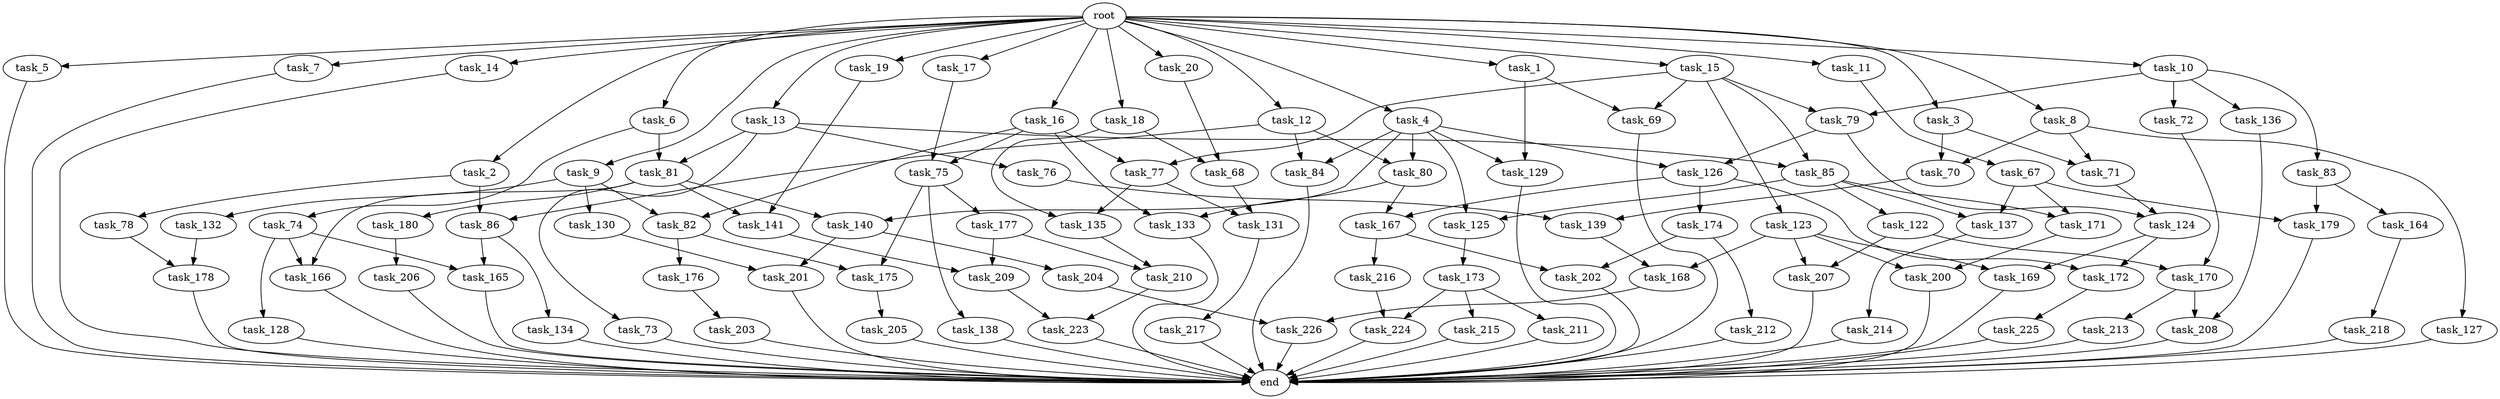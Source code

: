 digraph G {
  root [size="0.000000"];
  task_1 [size="10.240000"];
  task_2 [size="10.240000"];
  task_3 [size="10.240000"];
  task_4 [size="10.240000"];
  task_5 [size="10.240000"];
  task_6 [size="10.240000"];
  task_7 [size="10.240000"];
  task_8 [size="10.240000"];
  task_9 [size="10.240000"];
  task_10 [size="10.240000"];
  task_11 [size="10.240000"];
  task_12 [size="10.240000"];
  task_13 [size="10.240000"];
  task_14 [size="10.240000"];
  task_15 [size="10.240000"];
  task_16 [size="10.240000"];
  task_17 [size="10.240000"];
  task_18 [size="10.240000"];
  task_19 [size="10.240000"];
  task_20 [size="10.240000"];
  task_67 [size="5497558138.880000"];
  task_68 [size="7301444403.200000"];
  task_69 [size="6270652252.160000"];
  task_70 [size="17179869184.000000"];
  task_71 [size="17179869184.000000"];
  task_72 [size="5497558138.880000"];
  task_73 [size="773094113.280000"];
  task_74 [size="6957847019.520000"];
  task_75 [size="14087492730.880001"];
  task_76 [size="773094113.280000"];
  task_77 [size="6270652252.160000"];
  task_78 [size="8589934592.000000"];
  task_79 [size="6270652252.160000"];
  task_80 [size="8933531975.680000"];
  task_81 [size="7730941132.800000"];
  task_82 [size="6270652252.160000"];
  task_83 [size="5497558138.880000"];
  task_84 [size="8933531975.680000"];
  task_85 [size="1546188226.560000"];
  task_86 [size="8933531975.680000"];
  task_122 [size="6957847019.520000"];
  task_123 [size="773094113.280000"];
  task_124 [size="1116691496.960000"];
  task_125 [size="15547781611.520000"];
  task_126 [size="8933531975.680000"];
  task_127 [size="8589934592.000000"];
  task_128 [size="5497558138.880000"];
  task_129 [size="14087492730.880001"];
  task_130 [size="773094113.280000"];
  task_131 [size="6871947673.600000"];
  task_132 [size="773094113.280000"];
  task_133 [size="6871947673.600000"];
  task_134 [size="1374389534.720000"];
  task_135 [size="4466765987.840000"];
  task_136 [size="5497558138.880000"];
  task_137 [size="8332236554.240000"];
  task_138 [size="4209067950.080000"];
  task_139 [size="1546188226.560000"];
  task_140 [size="14087492730.880001"];
  task_141 [size="14087492730.880001"];
  task_164 [size="8589934592.000000"];
  task_165 [size="6871947673.600000"];
  task_166 [size="10995116277.760000"];
  task_167 [size="9964324126.719999"];
  task_168 [size="8418135900.160000"];
  task_169 [size="8418135900.160000"];
  task_170 [size="12455405158.400000"];
  task_171 [size="8332236554.240000"];
  task_172 [size="12799002542.080000"];
  task_173 [size="6957847019.520000"];
  task_174 [size="8589934592.000000"];
  task_175 [size="6356551598.080000"];
  task_176 [size="2147483648.000000"];
  task_177 [size="4209067950.080000"];
  task_178 [size="9964324126.719999"];
  task_179 [size="9964324126.719999"];
  task_180 [size="5497558138.880000"];
  task_200 [size="4552665333.760000"];
  task_201 [size="6356551598.080000"];
  task_202 [size="6270652252.160000"];
  task_203 [size="2147483648.000000"];
  task_204 [size="4209067950.080000"];
  task_205 [size="8589934592.000000"];
  task_206 [size="1374389534.720000"];
  task_207 [size="9706626088.960001"];
  task_208 [size="2920577761.280000"];
  task_209 [size="7645041786.880000"];
  task_210 [size="7645041786.880000"];
  task_211 [size="8589934592.000000"];
  task_212 [size="773094113.280000"];
  task_213 [size="2147483648.000000"];
  task_214 [size="2147483648.000000"];
  task_215 [size="8589934592.000000"];
  task_216 [size="5497558138.880000"];
  task_217 [size="773094113.280000"];
  task_218 [size="343597383.680000"];
  task_223 [size="2920577761.280000"];
  task_224 [size="15547781611.520000"];
  task_225 [size="4209067950.080000"];
  task_226 [size="8933531975.680000"];
  end [size="0.000000"];

  root -> task_1 [size="1.000000"];
  root -> task_2 [size="1.000000"];
  root -> task_3 [size="1.000000"];
  root -> task_4 [size="1.000000"];
  root -> task_5 [size="1.000000"];
  root -> task_6 [size="1.000000"];
  root -> task_7 [size="1.000000"];
  root -> task_8 [size="1.000000"];
  root -> task_9 [size="1.000000"];
  root -> task_10 [size="1.000000"];
  root -> task_11 [size="1.000000"];
  root -> task_12 [size="1.000000"];
  root -> task_13 [size="1.000000"];
  root -> task_14 [size="1.000000"];
  root -> task_15 [size="1.000000"];
  root -> task_16 [size="1.000000"];
  root -> task_17 [size="1.000000"];
  root -> task_18 [size="1.000000"];
  root -> task_19 [size="1.000000"];
  root -> task_20 [size="1.000000"];
  task_1 -> task_69 [size="536870912.000000"];
  task_1 -> task_129 [size="536870912.000000"];
  task_2 -> task_78 [size="838860800.000000"];
  task_2 -> task_86 [size="838860800.000000"];
  task_3 -> task_70 [size="838860800.000000"];
  task_3 -> task_71 [size="838860800.000000"];
  task_4 -> task_80 [size="838860800.000000"];
  task_4 -> task_84 [size="838860800.000000"];
  task_4 -> task_125 [size="838860800.000000"];
  task_4 -> task_126 [size="838860800.000000"];
  task_4 -> task_129 [size="838860800.000000"];
  task_4 -> task_140 [size="838860800.000000"];
  task_5 -> end [size="1.000000"];
  task_6 -> task_74 [size="679477248.000000"];
  task_6 -> task_81 [size="679477248.000000"];
  task_7 -> end [size="1.000000"];
  task_8 -> task_70 [size="838860800.000000"];
  task_8 -> task_71 [size="838860800.000000"];
  task_8 -> task_127 [size="838860800.000000"];
  task_9 -> task_82 [size="75497472.000000"];
  task_9 -> task_130 [size="75497472.000000"];
  task_9 -> task_132 [size="75497472.000000"];
  task_10 -> task_72 [size="536870912.000000"];
  task_10 -> task_79 [size="536870912.000000"];
  task_10 -> task_83 [size="536870912.000000"];
  task_10 -> task_136 [size="536870912.000000"];
  task_11 -> task_67 [size="536870912.000000"];
  task_12 -> task_80 [size="33554432.000000"];
  task_12 -> task_84 [size="33554432.000000"];
  task_12 -> task_86 [size="33554432.000000"];
  task_13 -> task_73 [size="75497472.000000"];
  task_13 -> task_76 [size="75497472.000000"];
  task_13 -> task_81 [size="75497472.000000"];
  task_13 -> task_85 [size="75497472.000000"];
  task_14 -> end [size="1.000000"];
  task_15 -> task_69 [size="75497472.000000"];
  task_15 -> task_77 [size="75497472.000000"];
  task_15 -> task_79 [size="75497472.000000"];
  task_15 -> task_85 [size="75497472.000000"];
  task_15 -> task_123 [size="75497472.000000"];
  task_16 -> task_75 [size="536870912.000000"];
  task_16 -> task_77 [size="536870912.000000"];
  task_16 -> task_82 [size="536870912.000000"];
  task_16 -> task_133 [size="536870912.000000"];
  task_17 -> task_75 [size="838860800.000000"];
  task_18 -> task_68 [size="301989888.000000"];
  task_18 -> task_135 [size="301989888.000000"];
  task_19 -> task_141 [size="838860800.000000"];
  task_20 -> task_68 [size="411041792.000000"];
  task_67 -> task_137 [size="134217728.000000"];
  task_67 -> task_171 [size="134217728.000000"];
  task_67 -> task_179 [size="134217728.000000"];
  task_68 -> task_131 [size="536870912.000000"];
  task_69 -> end [size="1.000000"];
  task_70 -> task_139 [size="75497472.000000"];
  task_71 -> task_124 [size="75497472.000000"];
  task_72 -> task_170 [size="679477248.000000"];
  task_73 -> end [size="1.000000"];
  task_74 -> task_128 [size="536870912.000000"];
  task_74 -> task_165 [size="536870912.000000"];
  task_74 -> task_166 [size="536870912.000000"];
  task_75 -> task_138 [size="411041792.000000"];
  task_75 -> task_175 [size="411041792.000000"];
  task_75 -> task_177 [size="411041792.000000"];
  task_76 -> task_139 [size="75497472.000000"];
  task_77 -> task_131 [size="134217728.000000"];
  task_77 -> task_135 [size="134217728.000000"];
  task_78 -> task_178 [size="838860800.000000"];
  task_79 -> task_124 [size="33554432.000000"];
  task_79 -> task_126 [size="33554432.000000"];
  task_80 -> task_133 [size="134217728.000000"];
  task_80 -> task_167 [size="134217728.000000"];
  task_81 -> task_140 [size="536870912.000000"];
  task_81 -> task_141 [size="536870912.000000"];
  task_81 -> task_166 [size="536870912.000000"];
  task_81 -> task_180 [size="536870912.000000"];
  task_82 -> task_175 [size="209715200.000000"];
  task_82 -> task_176 [size="209715200.000000"];
  task_83 -> task_164 [size="838860800.000000"];
  task_83 -> task_179 [size="838860800.000000"];
  task_84 -> end [size="1.000000"];
  task_85 -> task_122 [size="679477248.000000"];
  task_85 -> task_125 [size="679477248.000000"];
  task_85 -> task_137 [size="679477248.000000"];
  task_85 -> task_171 [size="679477248.000000"];
  task_86 -> task_134 [size="134217728.000000"];
  task_86 -> task_165 [size="134217728.000000"];
  task_122 -> task_170 [size="536870912.000000"];
  task_122 -> task_207 [size="536870912.000000"];
  task_123 -> task_168 [size="411041792.000000"];
  task_123 -> task_169 [size="411041792.000000"];
  task_123 -> task_200 [size="411041792.000000"];
  task_123 -> task_207 [size="411041792.000000"];
  task_124 -> task_169 [size="411041792.000000"];
  task_124 -> task_172 [size="411041792.000000"];
  task_125 -> task_173 [size="679477248.000000"];
  task_126 -> task_167 [size="838860800.000000"];
  task_126 -> task_172 [size="838860800.000000"];
  task_126 -> task_174 [size="838860800.000000"];
  task_127 -> end [size="1.000000"];
  task_128 -> end [size="1.000000"];
  task_129 -> end [size="1.000000"];
  task_130 -> task_201 [size="209715200.000000"];
  task_131 -> task_217 [size="75497472.000000"];
  task_132 -> task_178 [size="134217728.000000"];
  task_133 -> end [size="1.000000"];
  task_134 -> end [size="1.000000"];
  task_135 -> task_210 [size="209715200.000000"];
  task_136 -> task_208 [size="75497472.000000"];
  task_137 -> task_214 [size="209715200.000000"];
  task_138 -> end [size="1.000000"];
  task_139 -> task_168 [size="411041792.000000"];
  task_140 -> task_201 [size="411041792.000000"];
  task_140 -> task_204 [size="411041792.000000"];
  task_141 -> task_209 [size="209715200.000000"];
  task_164 -> task_218 [size="33554432.000000"];
  task_165 -> end [size="1.000000"];
  task_166 -> end [size="1.000000"];
  task_167 -> task_202 [size="536870912.000000"];
  task_167 -> task_216 [size="536870912.000000"];
  task_168 -> task_226 [size="33554432.000000"];
  task_169 -> end [size="1.000000"];
  task_170 -> task_208 [size="209715200.000000"];
  task_170 -> task_213 [size="209715200.000000"];
  task_171 -> task_200 [size="33554432.000000"];
  task_172 -> task_225 [size="411041792.000000"];
  task_173 -> task_211 [size="838860800.000000"];
  task_173 -> task_215 [size="838860800.000000"];
  task_173 -> task_224 [size="838860800.000000"];
  task_174 -> task_202 [size="75497472.000000"];
  task_174 -> task_212 [size="75497472.000000"];
  task_175 -> task_205 [size="838860800.000000"];
  task_176 -> task_203 [size="209715200.000000"];
  task_177 -> task_209 [size="536870912.000000"];
  task_177 -> task_210 [size="536870912.000000"];
  task_178 -> end [size="1.000000"];
  task_179 -> end [size="1.000000"];
  task_180 -> task_206 [size="134217728.000000"];
  task_200 -> end [size="1.000000"];
  task_201 -> end [size="1.000000"];
  task_202 -> end [size="1.000000"];
  task_203 -> end [size="1.000000"];
  task_204 -> task_226 [size="838860800.000000"];
  task_205 -> end [size="1.000000"];
  task_206 -> end [size="1.000000"];
  task_207 -> end [size="1.000000"];
  task_208 -> end [size="1.000000"];
  task_209 -> task_223 [size="75497472.000000"];
  task_210 -> task_223 [size="209715200.000000"];
  task_211 -> end [size="1.000000"];
  task_212 -> end [size="1.000000"];
  task_213 -> end [size="1.000000"];
  task_214 -> end [size="1.000000"];
  task_215 -> end [size="1.000000"];
  task_216 -> task_224 [size="679477248.000000"];
  task_217 -> end [size="1.000000"];
  task_218 -> end [size="1.000000"];
  task_223 -> end [size="1.000000"];
  task_224 -> end [size="1.000000"];
  task_225 -> end [size="1.000000"];
  task_226 -> end [size="1.000000"];
}
